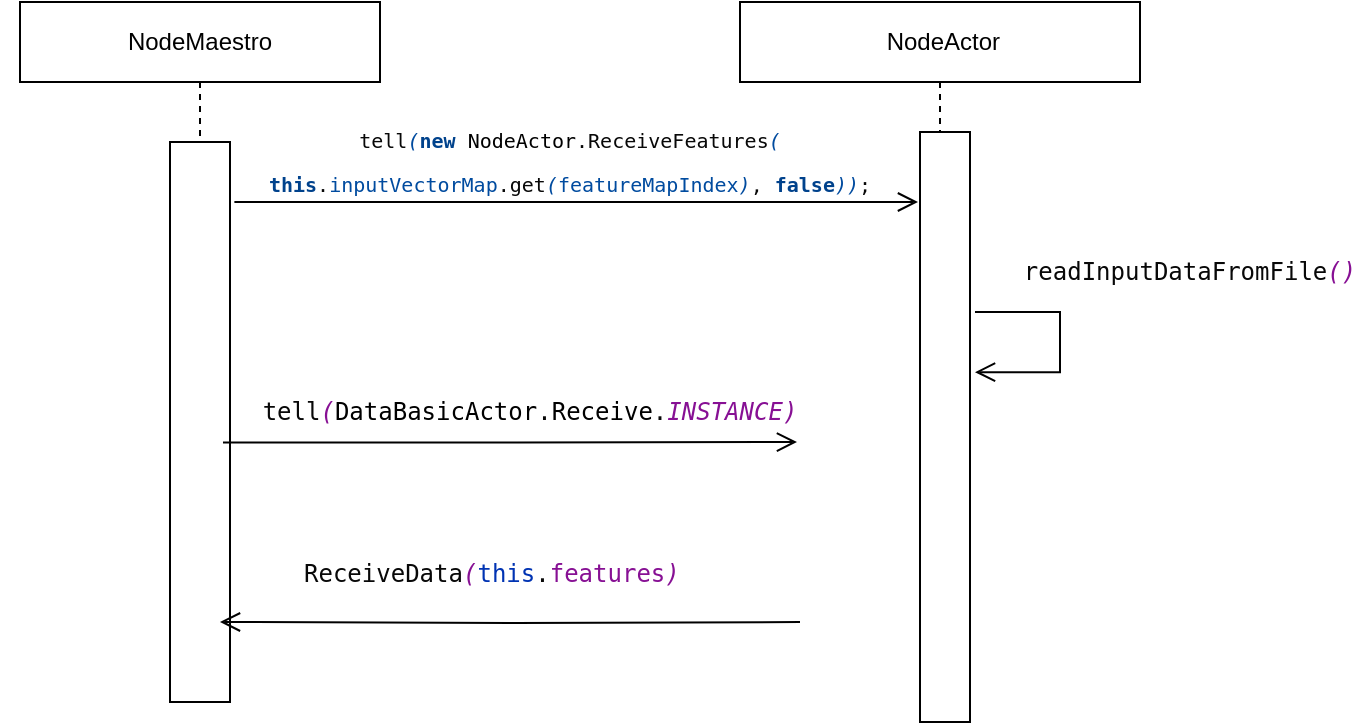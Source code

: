 <mxfile version="15.8.9" type="github">
  <diagram id="jVNh621GtxdNsy_mdJ2N" name="Page-1">
    <mxGraphModel dx="1038" dy="583" grid="1" gridSize="10" guides="1" tooltips="1" connect="1" arrows="1" fold="1" page="1" pageScale="1" pageWidth="827" pageHeight="1169" math="0" shadow="0">
      <root>
        <mxCell id="0" />
        <mxCell id="1" parent="0" />
        <mxCell id="PWjywUqZBP5ES502_3S3-1" value="NodeMaestro" style="shape=umlLifeline;perimeter=lifelinePerimeter;whiteSpace=wrap;html=1;container=1;collapsible=0;recursiveResize=0;outlineConnect=0;" vertex="1" parent="1">
          <mxGeometry x="110" y="100" width="180" height="350" as="geometry" />
        </mxCell>
        <mxCell id="PWjywUqZBP5ES502_3S3-2" value="" style="rounded=0;whiteSpace=wrap;html=1;" vertex="1" parent="PWjywUqZBP5ES502_3S3-1">
          <mxGeometry x="75" y="70" width="30" height="280" as="geometry" />
        </mxCell>
        <mxCell id="PWjywUqZBP5ES502_3S3-4" value="&lt;pre style=&quot;background-color: #ffffff ; color: #080808 ; font-family: &amp;#34;jetbrains mono&amp;#34; , monospace ; font-size: 9 8pt&quot;&gt;readInputDataFromFile&lt;span style=&quot;color: #871094 ; font-style: italic&quot;&gt;()&lt;/span&gt;&lt;/pre&gt;" style="text;html=1;strokeColor=none;fillColor=none;align=center;verticalAlign=middle;whiteSpace=wrap;rounded=0;" vertex="1" parent="1">
          <mxGeometry x="650" y="220" width="90" height="30" as="geometry" />
        </mxCell>
        <mxCell id="PWjywUqZBP5ES502_3S3-5" value="&amp;nbsp;NodeActor" style="shape=umlLifeline;perimeter=lifelinePerimeter;whiteSpace=wrap;html=1;container=1;collapsible=0;recursiveResize=0;outlineConnect=0;" vertex="1" parent="1">
          <mxGeometry x="470" y="100" width="200" height="360" as="geometry" />
        </mxCell>
        <mxCell id="PWjywUqZBP5ES502_3S3-6" value="" style="rounded=0;whiteSpace=wrap;html=1;" vertex="1" parent="PWjywUqZBP5ES502_3S3-5">
          <mxGeometry x="90" y="65" width="25" height="295" as="geometry" />
        </mxCell>
        <mxCell id="PWjywUqZBP5ES502_3S3-7" value="" style="edgeStyle=orthogonalEdgeStyle;html=1;verticalAlign=bottom;endArrow=open;endSize=8;strokeColor=#000000;rounded=0;exitX=1.1;exitY=0.305;exitDx=0;exitDy=0;exitPerimeter=0;entryX=1.1;entryY=0.407;entryDx=0;entryDy=0;entryPerimeter=0;" edge="1" parent="PWjywUqZBP5ES502_3S3-5" source="PWjywUqZBP5ES502_3S3-6" target="PWjywUqZBP5ES502_3S3-6">
          <mxGeometry relative="1" as="geometry">
            <mxPoint x="130" y="185" as="targetPoint" />
            <mxPoint x="130" y="155" as="sourcePoint" />
            <Array as="points">
              <mxPoint x="160" y="155" />
              <mxPoint x="160" y="185" />
            </Array>
          </mxGeometry>
        </mxCell>
        <mxCell id="PWjywUqZBP5ES502_3S3-3" value="&lt;pre style=&quot;background-color: rgb(255 , 255 , 255) ; color: rgb(8 , 8 , 8) ; font-family: &amp;#34;droid sans mono dotted&amp;#34; , monospace ; font-size: 10px&quot;&gt;tell&lt;span style=&quot;color: #004b9f ; font-style: italic&quot;&gt;(&lt;/span&gt;&lt;span style=&quot;color: #00428c ; font-weight: bold&quot;&gt;new &lt;/span&gt;&lt;span style=&quot;color: #000000&quot;&gt;NodeActor&lt;/span&gt;.ReceiveFeatures&lt;span style=&quot;color: #004b9f ; font-style: italic&quot;&gt;(&lt;/span&gt;&lt;/pre&gt;&lt;pre style=&quot;background-color: rgb(255 , 255 , 255) ; color: rgb(8 , 8 , 8) ; font-family: &amp;#34;droid sans mono dotted&amp;#34; , monospace ; font-size: 10px&quot;&gt;&lt;span style=&quot;color: #00428c ; font-weight: bold&quot;&gt;this&lt;/span&gt;.&lt;span style=&quot;color: #004b9f&quot;&gt;inputVectorMap&lt;/span&gt;.get&lt;span style=&quot;color: #004b9f ; font-style: italic&quot;&gt;(&lt;/span&gt;&lt;span style=&quot;color: #004b9f&quot;&gt;featureMapIndex&lt;/span&gt;&lt;span style=&quot;color: #004b9f ; font-style: italic&quot;&gt;)&lt;/span&gt;, &lt;span style=&quot;color: #00428c ; font-weight: bold&quot;&gt;false&lt;/span&gt;&lt;span style=&quot;color: #004b9f ; font-style: italic&quot;&gt;))&lt;/span&gt;;&lt;/pre&gt;" style="text;html=1;strokeColor=none;fillColor=none;align=center;verticalAlign=middle;whiteSpace=wrap;rounded=0;" vertex="1" parent="PWjywUqZBP5ES502_3S3-5">
          <mxGeometry x="-370" y="65" width="570" height="30" as="geometry" />
        </mxCell>
        <mxCell id="PWjywUqZBP5ES502_3S3-8" value="&lt;pre style=&quot;background-color: #ffffff ; color: #080808 ; font-family: &amp;#34;jetbrains mono&amp;#34; , monospace ; font-size: 9 8pt&quot;&gt;tell&lt;span style=&quot;color: #871094 ; font-style: italic&quot;&gt;(&lt;/span&gt;&lt;span style=&quot;color: #000000&quot;&gt;DataBasicActor&lt;/span&gt;.&lt;span style=&quot;color: #000000&quot;&gt;Receive&lt;/span&gt;.&lt;span style=&quot;color: #871094 ; font-style: italic&quot;&gt;INSTANCE)&lt;/span&gt;&lt;/pre&gt;" style="text;html=1;strokeColor=none;fillColor=none;align=center;verticalAlign=middle;whiteSpace=wrap;rounded=0;" vertex="1" parent="1">
          <mxGeometry x="290" y="290" width="150" height="30" as="geometry" />
        </mxCell>
        <mxCell id="PWjywUqZBP5ES502_3S3-9" value="&lt;pre style=&quot;background-color: #ffffff ; color: #080808 ; font-family: &amp;quot;jetbrains mono&amp;quot; , monospace ; font-size: 9 8pt&quot;&gt;ReceiveData&lt;span style=&quot;color: #871094 ; font-style: italic&quot;&gt;(&lt;/span&gt;&lt;span style=&quot;color: #0033b3&quot;&gt;this&lt;/span&gt;.&lt;span style=&quot;color: #871094&quot;&gt;features&lt;/span&gt;&lt;span style=&quot;color: #871094 ; font-style: italic&quot;&gt;)&lt;/span&gt;&lt;/pre&gt;" style="text;whiteSpace=wrap;html=1;" vertex="1" parent="1">
          <mxGeometry x="250" y="360" width="210" height="50" as="geometry" />
        </mxCell>
        <mxCell id="PWjywUqZBP5ES502_3S3-10" value="" style="edgeStyle=orthogonalEdgeStyle;html=1;verticalAlign=bottom;endArrow=open;endSize=8;strokeColor=#000000;rounded=0;exitX=1.073;exitY=0.107;exitDx=0;exitDy=0;exitPerimeter=0;" edge="1" parent="1" source="PWjywUqZBP5ES502_3S3-2">
          <mxGeometry relative="1" as="geometry">
            <mxPoint x="559" y="200" as="targetPoint" />
            <mxPoint x="260" y="220" as="sourcePoint" />
            <Array as="points">
              <mxPoint x="559" y="200" />
            </Array>
          </mxGeometry>
        </mxCell>
        <mxCell id="PWjywUqZBP5ES502_3S3-11" value="" style="edgeStyle=orthogonalEdgeStyle;html=1;verticalAlign=bottom;endArrow=open;endSize=8;strokeColor=#000000;rounded=0;exitX=1.073;exitY=0.107;exitDx=0;exitDy=0;exitPerimeter=0;" edge="1" parent="1">
          <mxGeometry relative="1" as="geometry">
            <mxPoint x="498.5" y="320" as="targetPoint" />
            <mxPoint x="211.5" y="320.26" as="sourcePoint" />
            <Array as="points">
              <mxPoint x="358.5" y="320" />
            </Array>
          </mxGeometry>
        </mxCell>
        <mxCell id="PWjywUqZBP5ES502_3S3-12" value="" style="edgeStyle=orthogonalEdgeStyle;html=1;verticalAlign=bottom;endArrow=open;endSize=8;strokeColor=#000000;rounded=0;entryX=0.833;entryY=0.857;entryDx=0;entryDy=0;entryPerimeter=0;" edge="1" parent="1" target="PWjywUqZBP5ES502_3S3-2">
          <mxGeometry relative="1" as="geometry">
            <mxPoint x="508.5" y="410" as="targetPoint" />
            <mxPoint x="500" y="410" as="sourcePoint" />
            <Array as="points" />
          </mxGeometry>
        </mxCell>
      </root>
    </mxGraphModel>
  </diagram>
</mxfile>
